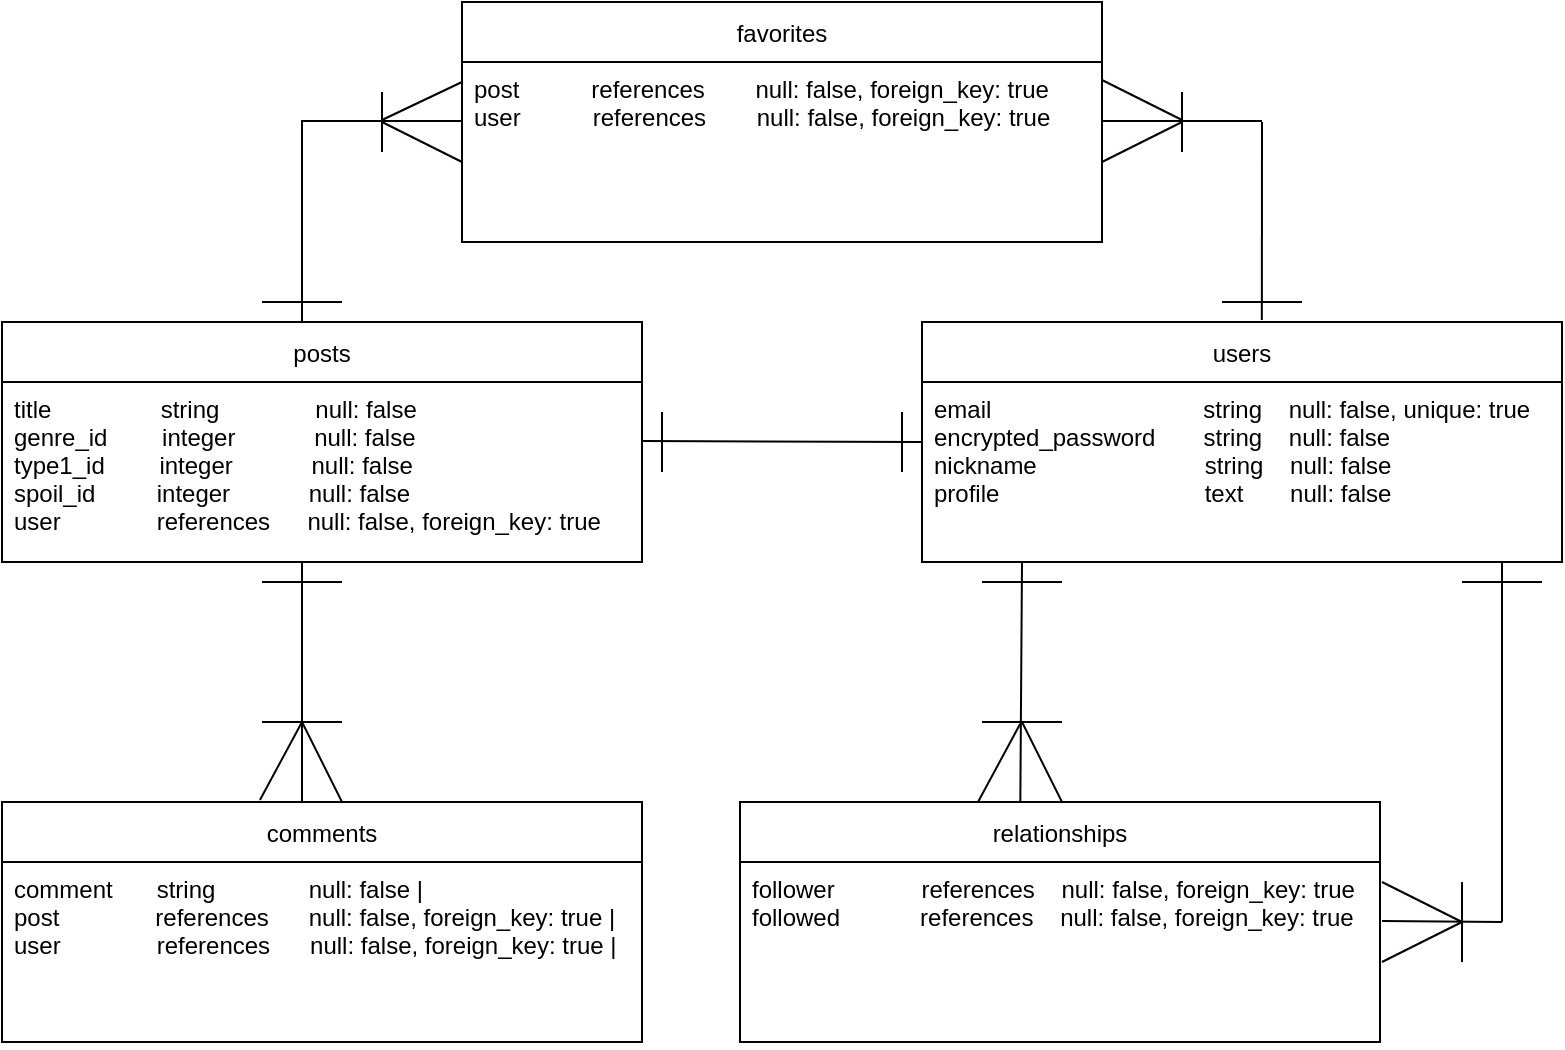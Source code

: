 <mxfile>
    <diagram id="mnO-1xQDVxes9pFF5fRz" name="ページ1">
        <mxGraphModel dx="728" dy="569" grid="0" gridSize="10" guides="0" tooltips="1" connect="0" arrows="0" fold="1" page="1" pageScale="1" pageWidth="827" pageHeight="1169" background="#ffffff" math="0" shadow="0">
            <root>
                <mxCell id="0"/>
                <mxCell id="1" parent="0"/>
                <mxCell id="7" value="users" style="swimlane;fontStyle=0;childLayout=stackLayout;horizontal=1;startSize=30;horizontalStack=0;resizeParent=1;resizeParentMax=0;resizeLast=0;collapsible=1;marginBottom=0;fillColor=none;strokeColor=#000000;fontColor=#000000;" parent="1" vertex="1">
                    <mxGeometry x="470" y="200" width="320" height="120" as="geometry">
                        <mxRectangle x="470" y="200" width="57" height="30" as="alternateBounds"/>
                    </mxGeometry>
                </mxCell>
                <mxCell id="8" value="email　　　　　　　　   string    null: false, unique: true &#10;encrypted_password　　string    null: false &#10;nickname　　　　　　　string    null: false &#10;profile　　　　　　　　  text       null: false &#10;&#10;&#10;&#10;" style="text;strokeColor=none;fillColor=none;align=left;verticalAlign=top;spacingLeft=4;spacingRight=4;overflow=hidden;points=[[0,0.5],[1,0.5]];portConstraint=eastwest;rotatable=0;fontColor=#000000;" parent="7" vertex="1">
                    <mxGeometry y="30" width="320" height="90" as="geometry"/>
                </mxCell>
                <mxCell id="11" value="posts" style="swimlane;fontStyle=0;childLayout=stackLayout;horizontal=1;startSize=30;horizontalStack=0;resizeParent=1;resizeParentMax=0;resizeLast=0;collapsible=1;marginBottom=0;fillColor=none;fontColor=#000000;strokeColor=#000000;" parent="1" vertex="1">
                    <mxGeometry x="10" y="200" width="320" height="120" as="geometry"/>
                </mxCell>
                <mxCell id="12" value="title　　　　  string　　　　null: false &#10;genre_id　　 integer　　　 null: false&#10;type1_id　　 integer　　　 null: false  &#10;spoil_id　　  integer　　　 null: false  &#10;user　　　　references　  null: false, foreign_key: true " style="text;strokeColor=none;fillColor=none;align=left;verticalAlign=top;spacingLeft=4;spacingRight=4;overflow=hidden;points=[[0,0.5],[1,0.5]];portConstraint=eastwest;rotatable=0;fontColor=#000000;" parent="11" vertex="1">
                    <mxGeometry y="30" width="320" height="90" as="geometry"/>
                </mxCell>
                <mxCell id="13" value="comments" style="swimlane;fontStyle=0;childLayout=stackLayout;horizontal=1;startSize=30;horizontalStack=0;resizeParent=1;resizeParentMax=0;resizeLast=0;collapsible=1;marginBottom=0;fillColor=none;strokeColor=#000000;fontColor=#000000;" parent="1" vertex="1">
                    <mxGeometry x="10" y="440" width="320" height="120" as="geometry"/>
                </mxCell>
                <mxCell id="14" value="comment　   string              null: false                      |&#10;post　　　　references      null: false, foreign_key: true   |&#10;user　　　　references      null: false, foreign_key: true   |&#10;" style="text;strokeColor=none;fillColor=none;align=left;verticalAlign=top;spacingLeft=4;spacingRight=4;overflow=hidden;points=[[0,0.5],[1,0.5]];portConstraint=eastwest;rotatable=0;fontColor=#000000;" parent="13" vertex="1">
                    <mxGeometry y="30" width="320" height="90" as="geometry"/>
                </mxCell>
                <mxCell id="29" value="favorites" style="swimlane;fontStyle=0;childLayout=stackLayout;horizontal=1;startSize=30;horizontalStack=0;resizeParent=1;resizeParentMax=0;resizeLast=0;collapsible=1;marginBottom=0;fillColor=none;labelBackgroundColor=none;labelBorderColor=none;fontColor=#000000;strokeColor=#000000;" parent="1" vertex="1">
                    <mxGeometry x="240" y="40" width="320" height="120" as="geometry"/>
                </mxCell>
                <mxCell id="30" value="post　　　references    　null: false, foreign_key: true &#10;user　　　references    　null: false, foreign_key: true " style="text;strokeColor=none;fillColor=none;align=left;verticalAlign=top;spacingLeft=4;spacingRight=4;overflow=hidden;points=[[0,0.5],[1,0.5]];portConstraint=eastwest;rotatable=0;fontColor=#000000;labelBorderColor=none;" parent="29" vertex="1">
                    <mxGeometry y="30" width="320" height="90" as="geometry"/>
                </mxCell>
                <mxCell id="31" value="relationships" style="swimlane;fontStyle=0;childLayout=stackLayout;horizontal=1;startSize=30;horizontalStack=0;resizeParent=1;resizeParentMax=0;resizeLast=0;collapsible=1;marginBottom=0;fillColor=none;strokeColor=#000000;fontColor=#000000;" parent="1" vertex="1">
                    <mxGeometry x="379" y="440" width="320" height="120" as="geometry"/>
                </mxCell>
                <mxCell id="32" value="follower             references    null: false, foreign_key: true &#10;followed            references    null: false, foreign_key: true " style="text;strokeColor=none;fillColor=none;align=left;verticalAlign=top;spacingLeft=4;spacingRight=4;overflow=hidden;points=[[0,0.5],[1,0.5]];portConstraint=eastwest;rotatable=0;fontColor=#000000;" parent="31" vertex="1">
                    <mxGeometry y="30" width="320" height="90" as="geometry"/>
                </mxCell>
                <mxCell id="35" value="" style="endArrow=none;html=1;fontColor=#000000;strokeColor=#000000;" parent="1" edge="1">
                    <mxGeometry width="50" height="50" relative="1" as="geometry">
                        <mxPoint x="560" y="99.5" as="sourcePoint"/>
                        <mxPoint x="640" y="99.5" as="targetPoint"/>
                    </mxGeometry>
                </mxCell>
                <mxCell id="37" value="" style="endArrow=none;html=1;strokeColor=#000000;" parent="1" edge="1">
                    <mxGeometry width="50" height="50" relative="1" as="geometry">
                        <mxPoint x="160" y="320" as="sourcePoint"/>
                        <mxPoint x="160" y="440" as="targetPoint"/>
                    </mxGeometry>
                </mxCell>
                <mxCell id="38" value="" style="endArrow=none;html=1;strokeColor=#000000;" parent="1" edge="1">
                    <mxGeometry width="50" height="50" relative="1" as="geometry">
                        <mxPoint x="330" y="259.5" as="sourcePoint"/>
                        <mxPoint x="470" y="260" as="targetPoint"/>
                    </mxGeometry>
                </mxCell>
                <mxCell id="39" value="" style="endArrow=none;html=1;strokeColor=#000000;" parent="1" edge="1">
                    <mxGeometry width="50" height="50" relative="1" as="geometry">
                        <mxPoint x="700" y="499.5" as="sourcePoint"/>
                        <mxPoint x="760" y="500" as="targetPoint"/>
                    </mxGeometry>
                </mxCell>
                <mxCell id="41" value="" style="endArrow=none;html=1;exitX=0.531;exitY=-0.008;exitDx=0;exitDy=0;exitPerimeter=0;strokeColor=#000000;" parent="1" source="7" edge="1">
                    <mxGeometry width="50" height="50" relative="1" as="geometry">
                        <mxPoint x="640" y="190" as="sourcePoint"/>
                        <mxPoint x="640" y="100" as="targetPoint"/>
                    </mxGeometry>
                </mxCell>
                <mxCell id="42" value="" style="endArrow=none;html=1;strokeColor=#000000;" parent="1" edge="1">
                    <mxGeometry width="50" height="50" relative="1" as="geometry">
                        <mxPoint x="160" y="99.5" as="sourcePoint"/>
                        <mxPoint x="240" y="99.5" as="targetPoint"/>
                    </mxGeometry>
                </mxCell>
                <mxCell id="43" value="" style="endArrow=none;html=1;exitX=0.531;exitY=-0.008;exitDx=0;exitDy=0;exitPerimeter=0;strokeColor=#000000;" parent="1" edge="1">
                    <mxGeometry width="50" height="50" relative="1" as="geometry">
                        <mxPoint x="160.0" y="200.0" as="sourcePoint"/>
                        <mxPoint x="160" y="99" as="targetPoint"/>
                    </mxGeometry>
                </mxCell>
                <mxCell id="44" value="" style="endArrow=none;html=1;entryX=0.438;entryY=0;entryDx=0;entryDy=0;entryPerimeter=0;strokeColor=#000000;" parent="1" target="31" edge="1">
                    <mxGeometry width="50" height="50" relative="1" as="geometry">
                        <mxPoint x="520" y="320" as="sourcePoint"/>
                        <mxPoint x="520" y="400" as="targetPoint"/>
                    </mxGeometry>
                </mxCell>
                <mxCell id="45" value="" style="endArrow=none;html=1;strokeColor=#000000;" parent="1" edge="1">
                    <mxGeometry width="50" height="50" relative="1" as="geometry">
                        <mxPoint x="760" y="500" as="sourcePoint"/>
                        <mxPoint x="760" y="320" as="targetPoint"/>
                    </mxGeometry>
                </mxCell>
                <mxCell id="46" value="" style="endArrow=none;html=1;strokeColor=#000000;" parent="1" edge="1">
                    <mxGeometry width="50" height="50" relative="1" as="geometry">
                        <mxPoint x="740" y="520" as="sourcePoint"/>
                        <mxPoint x="740" y="480" as="targetPoint"/>
                    </mxGeometry>
                </mxCell>
                <mxCell id="48" value="" style="endArrow=none;html=1;entryX=0;entryY=0.111;entryDx=0;entryDy=0;entryPerimeter=0;strokeColor=#000000;" parent="1" target="30" edge="1">
                    <mxGeometry width="50" height="50" relative="1" as="geometry">
                        <mxPoint x="200" y="99" as="sourcePoint"/>
                        <mxPoint x="200" y="80" as="targetPoint"/>
                    </mxGeometry>
                </mxCell>
                <mxCell id="50" value="" style="endArrow=none;html=1;entryX=0;entryY=0.111;entryDx=0;entryDy=0;entryPerimeter=0;strokeColor=#000000;" parent="1" edge="1">
                    <mxGeometry width="50" height="50" relative="1" as="geometry">
                        <mxPoint x="200" y="100" as="sourcePoint"/>
                        <mxPoint x="240" y="120.0" as="targetPoint"/>
                    </mxGeometry>
                </mxCell>
                <mxCell id="51" value="" style="endArrow=none;html=1;strokeColor=#000000;" parent="1" edge="1">
                    <mxGeometry width="50" height="50" relative="1" as="geometry">
                        <mxPoint x="560" y="79" as="sourcePoint"/>
                        <mxPoint x="600" y="99" as="targetPoint"/>
                    </mxGeometry>
                </mxCell>
                <mxCell id="52" value="" style="endArrow=none;html=1;entryX=0;entryY=0.111;entryDx=0;entryDy=0;entryPerimeter=0;strokeColor=#000000;" parent="1" edge="1">
                    <mxGeometry width="50" height="50" relative="1" as="geometry">
                        <mxPoint x="200" y="115" as="sourcePoint"/>
                        <mxPoint x="200" y="85.0" as="targetPoint"/>
                    </mxGeometry>
                </mxCell>
                <mxCell id="54" value="" style="endArrow=none;html=1;entryX=0;entryY=0.111;entryDx=0;entryDy=0;entryPerimeter=0;strokeColor=#000000;" parent="1" edge="1">
                    <mxGeometry width="50" height="50" relative="1" as="geometry">
                        <mxPoint x="600" y="115" as="sourcePoint"/>
                        <mxPoint x="600" y="85" as="targetPoint"/>
                    </mxGeometry>
                </mxCell>
                <mxCell id="55" value="" style="endArrow=none;html=1;strokeColor=#000000;" parent="1" edge="1">
                    <mxGeometry width="50" height="50" relative="1" as="geometry">
                        <mxPoint x="560" y="120" as="sourcePoint"/>
                        <mxPoint x="600" y="100" as="targetPoint"/>
                    </mxGeometry>
                </mxCell>
                <mxCell id="56" value="" style="endArrow=none;html=1;strokeColor=#000000;" parent="1" edge="1">
                    <mxGeometry width="50" height="50" relative="1" as="geometry">
                        <mxPoint x="500" y="400" as="sourcePoint"/>
                        <mxPoint x="540" y="400" as="targetPoint"/>
                    </mxGeometry>
                </mxCell>
                <mxCell id="57" value="" style="endArrow=none;html=1;strokeColor=#000000;" parent="1" edge="1">
                    <mxGeometry width="50" height="50" relative="1" as="geometry">
                        <mxPoint x="500" y="330" as="sourcePoint"/>
                        <mxPoint x="540" y="330" as="targetPoint"/>
                    </mxGeometry>
                </mxCell>
                <mxCell id="58" value="" style="endArrow=none;html=1;strokeColor=#000000;" parent="1" edge="1">
                    <mxGeometry width="50" height="50" relative="1" as="geometry">
                        <mxPoint x="740" y="330" as="sourcePoint"/>
                        <mxPoint x="780" y="330" as="targetPoint"/>
                    </mxGeometry>
                </mxCell>
                <mxCell id="59" value="" style="endArrow=none;html=1;strokeColor=#000000;" parent="1" edge="1">
                    <mxGeometry width="50" height="50" relative="1" as="geometry">
                        <mxPoint x="160" y="400" as="sourcePoint"/>
                        <mxPoint x="180" y="440" as="targetPoint"/>
                    </mxGeometry>
                </mxCell>
                <mxCell id="60" value="" style="endArrow=none;html=1;entryX=0;entryY=0.111;entryDx=0;entryDy=0;entryPerimeter=0;strokeColor=#000000;" parent="1" edge="1">
                    <mxGeometry width="50" height="50" relative="1" as="geometry">
                        <mxPoint x="460" y="275" as="sourcePoint"/>
                        <mxPoint x="460" y="245" as="targetPoint"/>
                    </mxGeometry>
                </mxCell>
                <mxCell id="61" value="" style="endArrow=none;html=1;entryX=0;entryY=0.111;entryDx=0;entryDy=0;entryPerimeter=0;strokeColor=#000000;" parent="1" edge="1">
                    <mxGeometry width="50" height="50" relative="1" as="geometry">
                        <mxPoint x="340" y="275" as="sourcePoint"/>
                        <mxPoint x="340" y="245" as="targetPoint"/>
                    </mxGeometry>
                </mxCell>
                <mxCell id="63" value="" style="endArrow=none;html=1;strokeColor=#000000;" parent="1" edge="1">
                    <mxGeometry width="50" height="50" relative="1" as="geometry">
                        <mxPoint x="140" y="400" as="sourcePoint"/>
                        <mxPoint x="180" y="400" as="targetPoint"/>
                    </mxGeometry>
                </mxCell>
                <mxCell id="64" value="" style="endArrow=none;html=1;exitX=0.403;exitY=-0.008;exitDx=0;exitDy=0;exitPerimeter=0;strokeColor=#000000;" parent="1" source="13" edge="1">
                    <mxGeometry width="50" height="50" relative="1" as="geometry">
                        <mxPoint x="130" y="380" as="sourcePoint"/>
                        <mxPoint x="160" y="400" as="targetPoint"/>
                    </mxGeometry>
                </mxCell>
                <mxCell id="65" value="" style="endArrow=none;html=1;strokeColor=#000000;" parent="1" edge="1">
                    <mxGeometry width="50" height="50" relative="1" as="geometry">
                        <mxPoint x="140" y="190" as="sourcePoint"/>
                        <mxPoint x="180" y="190" as="targetPoint"/>
                    </mxGeometry>
                </mxCell>
                <mxCell id="66" value="" style="endArrow=none;html=1;strokeColor=#000000;" parent="1" edge="1">
                    <mxGeometry width="50" height="50" relative="1" as="geometry">
                        <mxPoint x="140" y="330" as="sourcePoint"/>
                        <mxPoint x="180" y="330" as="targetPoint"/>
                    </mxGeometry>
                </mxCell>
                <mxCell id="67" value="" style="endArrow=none;html=1;strokeColor=#000000;" parent="1" edge="1">
                    <mxGeometry width="50" height="50" relative="1" as="geometry">
                        <mxPoint x="620" y="190" as="sourcePoint"/>
                        <mxPoint x="660" y="190" as="targetPoint"/>
                    </mxGeometry>
                </mxCell>
                <mxCell id="70" value="" style="endArrow=none;html=1;strokeColor=#000000;" parent="1" edge="1">
                    <mxGeometry width="50" height="50" relative="1" as="geometry">
                        <mxPoint x="700" y="480" as="sourcePoint"/>
                        <mxPoint x="740" y="500" as="targetPoint"/>
                    </mxGeometry>
                </mxCell>
                <mxCell id="71" value="" style="endArrow=none;html=1;strokeColor=#000000;" parent="1" edge="1">
                    <mxGeometry width="50" height="50" relative="1" as="geometry">
                        <mxPoint x="700" y="520" as="sourcePoint"/>
                        <mxPoint x="740" y="500" as="targetPoint"/>
                    </mxGeometry>
                </mxCell>
                <mxCell id="76" value="" style="endArrow=none;html=1;exitX=0.403;exitY=-0.008;exitDx=0;exitDy=0;exitPerimeter=0;strokeColor=#000000;" parent="1" edge="1">
                    <mxGeometry width="50" height="50" relative="1" as="geometry">
                        <mxPoint x="498.0" y="440.04" as="sourcePoint"/>
                        <mxPoint x="519.04" y="401" as="targetPoint"/>
                    </mxGeometry>
                </mxCell>
                <mxCell id="78" value="" style="endArrow=none;html=1;strokeColor=#000000;" parent="1" edge="1">
                    <mxGeometry width="50" height="50" relative="1" as="geometry">
                        <mxPoint x="520" y="400" as="sourcePoint"/>
                        <mxPoint x="540" y="440" as="targetPoint"/>
                    </mxGeometry>
                </mxCell>
            </root>
        </mxGraphModel>
    </diagram>
</mxfile>
